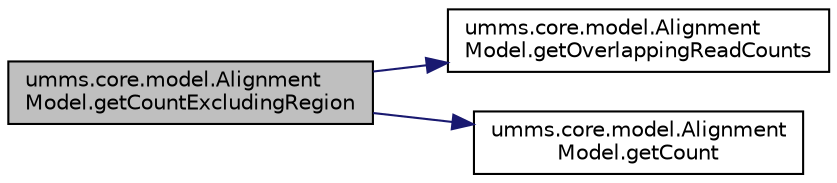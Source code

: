digraph "umms.core.model.AlignmentModel.getCountExcludingRegion"
{
  edge [fontname="Helvetica",fontsize="10",labelfontname="Helvetica",labelfontsize="10"];
  node [fontname="Helvetica",fontsize="10",shape=record];
  rankdir="LR";
  Node1 [label="umms.core.model.Alignment\lModel.getCountExcludingRegion",height=0.2,width=0.4,color="black", fillcolor="grey75", style="filled" fontcolor="black"];
  Node1 -> Node2 [color="midnightblue",fontsize="10",style="solid"];
  Node2 [label="umms.core.model.Alignment\lModel.getOverlappingReadCounts",height=0.2,width=0.4,color="black", fillcolor="white", style="filled",URL="$classumms_1_1core_1_1model_1_1_alignment_model.html#a499fbcef653f843914b3c053fd5d2aa5"];
  Node1 -> Node3 [color="midnightblue",fontsize="10",style="solid"];
  Node3 [label="umms.core.model.Alignment\lModel.getCount",height=0.2,width=0.4,color="black", fillcolor="white", style="filled",URL="$classumms_1_1core_1_1model_1_1_alignment_model.html#aee0c8cba4987e611a68418854a3c903a"];
}
